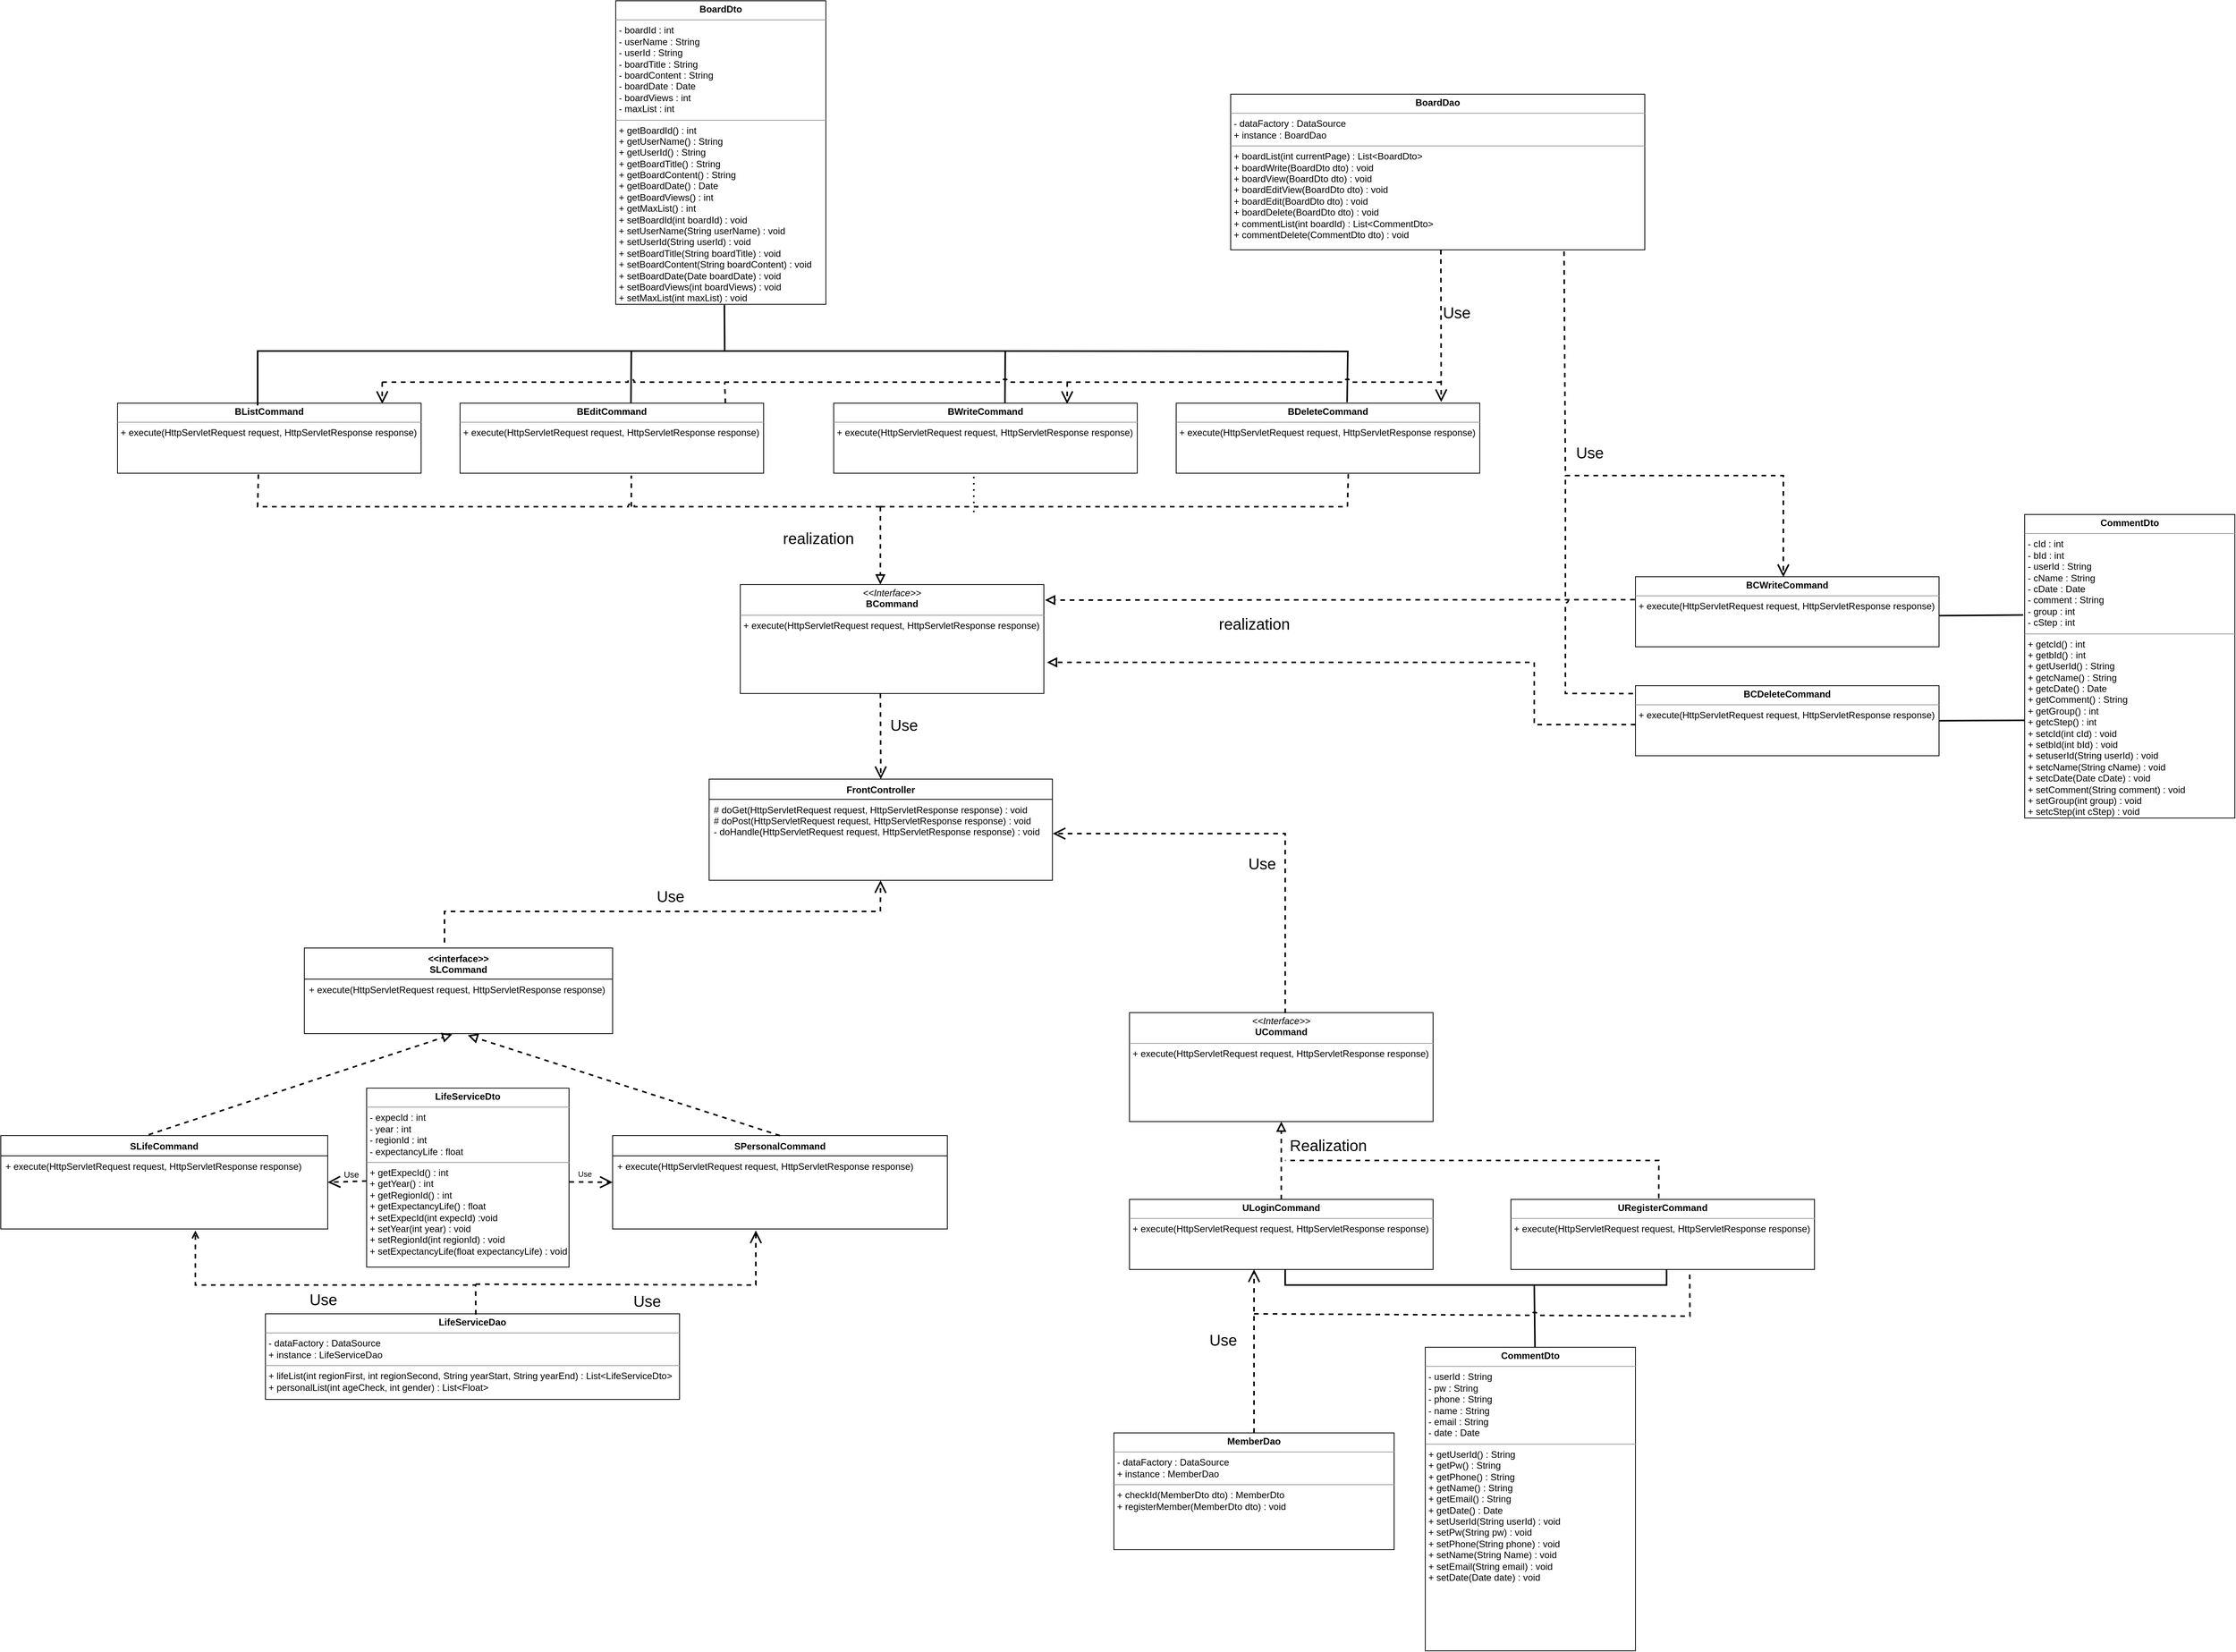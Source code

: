 <mxfile version="20.8.16" type="device"><diagram id="C5RBs43oDa-KdzZeNtuy" name="Page-1"><mxGraphModel dx="3914" dy="2574" grid="1" gridSize="10" guides="1" tooltips="1" connect="1" arrows="1" fold="1" page="1" pageScale="1" pageWidth="1169" pageHeight="827" background="none" math="0" shadow="0"><root><mxCell id="WIyWlLk6GJQsqaUBKTNV-0"/><mxCell id="WIyWlLk6GJQsqaUBKTNV-1" parent="WIyWlLk6GJQsqaUBKTNV-0"/><mxCell id="zkfFHV4jXpPFQw0GAbJ--0" value="FrontController" style="swimlane;fontStyle=1;align=center;verticalAlign=top;childLayout=stackLayout;horizontal=1;startSize=26;horizontalStack=0;resizeParent=1;resizeLast=0;collapsible=1;marginBottom=0;rounded=0;shadow=0;strokeWidth=1;" parent="WIyWlLk6GJQsqaUBKTNV-1" vertex="1"><mxGeometry x="-740" y="30" width="441" height="130" as="geometry"><mxRectangle x="230" y="140" width="160" height="26" as="alternateBounds"/></mxGeometry></mxCell><mxCell id="zkfFHV4jXpPFQw0GAbJ--5" value="# doGet(HttpServletRequest request, HttpServletResponse response) : void&#10;# doPost(HttpServletRequest request, HttpServletResponse response) : void&#10;- doHandle(HttpServletRequest request, HttpServletResponse response) : void&#10; " style="text;align=left;verticalAlign=top;spacingLeft=4;spacingRight=4;overflow=hidden;rotatable=0;points=[[0,0.5],[1,0.5]];portConstraint=eastwest;" parent="zkfFHV4jXpPFQw0GAbJ--0" vertex="1"><mxGeometry y="26" width="441" height="104" as="geometry"/></mxCell><mxCell id="zkfFHV4jXpPFQw0GAbJ--6" value="SLifeCommand" style="swimlane;fontStyle=1;align=center;verticalAlign=top;childLayout=stackLayout;horizontal=1;startSize=26;horizontalStack=0;resizeParent=1;resizeLast=0;collapsible=1;marginBottom=0;rounded=0;shadow=0;strokeWidth=1;" parent="WIyWlLk6GJQsqaUBKTNV-1" vertex="1"><mxGeometry x="-1650" y="488" width="420" height="120" as="geometry"><mxRectangle x="130" y="380" width="160" height="26" as="alternateBounds"/></mxGeometry></mxCell><mxCell id="jNROpokD75IWTTZKU7KT-12" value="" style="endArrow=block;startArrow=none;endFill=0;startFill=0;endSize=8;html=1;verticalAlign=bottom;dashed=1;labelBackgroundColor=none;rounded=0;strokeWidth=2;" parent="zkfFHV4jXpPFQw0GAbJ--6" edge="1"><mxGeometry width="160" relative="1" as="geometry"><mxPoint x="190" y="-1.11" as="sourcePoint"/><mxPoint x="580" y="-130" as="targetPoint"/></mxGeometry></mxCell><mxCell id="zkfFHV4jXpPFQw0GAbJ--7" value="+ execute(HttpServletRequest request, HttpServletResponse response)" style="text;align=left;verticalAlign=top;spacingLeft=4;spacingRight=4;overflow=hidden;rotatable=0;points=[[0,0.5],[1,0.5]];portConstraint=eastwest;" parent="zkfFHV4jXpPFQw0GAbJ--6" vertex="1"><mxGeometry y="26" width="420" height="26" as="geometry"/></mxCell><mxCell id="zkfFHV4jXpPFQw0GAbJ--13" value="SPersonalCommand" style="swimlane;fontStyle=1;align=center;verticalAlign=top;childLayout=stackLayout;horizontal=1;startSize=26;horizontalStack=0;resizeParent=1;resizeLast=0;collapsible=1;marginBottom=0;rounded=0;shadow=0;strokeWidth=1;" parent="WIyWlLk6GJQsqaUBKTNV-1" vertex="1"><mxGeometry x="-864" y="488" width="430" height="120" as="geometry"><mxRectangle x="340" y="380" width="170" height="26" as="alternateBounds"/></mxGeometry></mxCell><mxCell id="zkfFHV4jXpPFQw0GAbJ--14" value="+ execute(HttpServletRequest request, HttpServletResponse response)" style="text;align=left;verticalAlign=top;spacingLeft=4;spacingRight=4;overflow=hidden;rotatable=0;points=[[0,0.5],[1,0.5]];portConstraint=eastwest;" parent="zkfFHV4jXpPFQw0GAbJ--13" vertex="1"><mxGeometry y="26" width="430" height="26" as="geometry"/></mxCell><mxCell id="zkfFHV4jXpPFQw0GAbJ--17" value="&lt;&lt;interface&gt;&gt;&#10;SLCommand" style="swimlane;fontStyle=1;align=center;verticalAlign=top;childLayout=stackLayout;horizontal=1;startSize=40;horizontalStack=0;resizeParent=1;resizeLast=0;collapsible=1;marginBottom=0;rounded=0;shadow=0;strokeWidth=1;" parent="WIyWlLk6GJQsqaUBKTNV-1" vertex="1"><mxGeometry x="-1260" y="247" width="396" height="110" as="geometry"><mxRectangle x="550" y="140" width="160" height="26" as="alternateBounds"/></mxGeometry></mxCell><mxCell id="zkfFHV4jXpPFQw0GAbJ--22" value="+ execute(HttpServletRequest request, HttpServletResponse response)" style="text;align=left;verticalAlign=top;spacingLeft=4;spacingRight=4;overflow=hidden;rotatable=0;points=[[0,0.5],[1,0.5]];portConstraint=eastwest;rounded=0;shadow=0;html=0;" parent="zkfFHV4jXpPFQw0GAbJ--17" vertex="1"><mxGeometry y="40" width="396" height="26" as="geometry"/></mxCell><mxCell id="jNROpokD75IWTTZKU7KT-5" value="&lt;p style=&quot;margin:0px;margin-top:4px;text-align:center;&quot;&gt;&lt;b&gt;LifeServiceDto&lt;/b&gt;&lt;/p&gt;&lt;hr size=&quot;1&quot;&gt;&lt;p style=&quot;margin:0px;margin-left:4px;&quot;&gt;- expecId : int&lt;br style=&quot;border-color: var(--border-color); padding: 0px; margin: 0px;&quot;&gt;- year : int&lt;br style=&quot;border-color: var(--border-color); padding: 0px; margin: 0px;&quot;&gt;- regionId : int&lt;br style=&quot;border-color: var(--border-color); padding: 0px; margin: 0px;&quot;&gt;- expectancyLife : float&lt;br&gt;&lt;/p&gt;&lt;hr size=&quot;1&quot;&gt;&lt;p style=&quot;margin:0px;margin-left:4px;&quot;&gt;+ getExpecId() : int&lt;/p&gt;&lt;p style=&quot;margin:0px;margin-left:4px;&quot;&gt;+ getYear() : int&lt;/p&gt;&lt;p style=&quot;margin:0px;margin-left:4px;&quot;&gt;+ getRegionId() : int&lt;/p&gt;&lt;p style=&quot;margin:0px;margin-left:4px;&quot;&gt;+ getExpectancyLife() : float&lt;/p&gt;&lt;p style=&quot;margin:0px;margin-left:4px;&quot;&gt;+ setExpecId(int expecId) :void&lt;/p&gt;&lt;p style=&quot;margin:0px;margin-left:4px;&quot;&gt;+ setYear(int year) : void&lt;/p&gt;&lt;p style=&quot;margin:0px;margin-left:4px;&quot;&gt;+ setRegionId(int regionId) : void&lt;/p&gt;&lt;p style=&quot;margin:0px;margin-left:4px;&quot;&gt;+ setExpectancyLife(float expectancyLife) : void&lt;/p&gt;" style="verticalAlign=top;align=left;overflow=fill;fontSize=12;fontFamily=Helvetica;html=1;" parent="WIyWlLk6GJQsqaUBKTNV-1" vertex="1"><mxGeometry x="-1180" y="427" width="260" height="230" as="geometry"/></mxCell><mxCell id="jNROpokD75IWTTZKU7KT-10" value="&lt;p style=&quot;margin:0px;margin-top:4px;text-align:center;&quot;&gt;&lt;b&gt;LifeServiceDao&lt;/b&gt;&lt;/p&gt;&lt;hr size=&quot;1&quot;&gt;&lt;p style=&quot;margin:0px;margin-left:4px;&quot;&gt;- dataFactory : DataSource&lt;/p&gt;&lt;p style=&quot;margin:0px;margin-left:4px;&quot;&gt;+ instance : LifeServiceDao&lt;/p&gt;&lt;hr size=&quot;1&quot;&gt;&lt;p style=&quot;margin:0px;margin-left:4px;&quot;&gt;+ lifeList(int regionFirst, int regionSecond, String yearStart, String yearEnd) : List&amp;lt;LifeServiceDto&amp;gt;&lt;br style=&quot;border-color: var(--border-color); padding: 0px; margin: 0px;&quot;&gt;+ personalList(int ageCheck, int gender) : List&amp;lt;Float&amp;gt;&lt;br&gt;&lt;/p&gt;" style="verticalAlign=top;align=left;overflow=fill;fontSize=12;fontFamily=Helvetica;html=1;" parent="WIyWlLk6GJQsqaUBKTNV-1" vertex="1"><mxGeometry x="-1310" y="717" width="532" height="110" as="geometry"/></mxCell><mxCell id="jNROpokD75IWTTZKU7KT-13" value="" style="endArrow=block;startArrow=none;endFill=0;startFill=0;endSize=8;html=1;verticalAlign=bottom;dashed=1;labelBackgroundColor=none;rounded=0;exitX=0.5;exitY=0;exitDx=0;exitDy=0;strokeWidth=2;" parent="WIyWlLk6GJQsqaUBKTNV-1" source="zkfFHV4jXpPFQw0GAbJ--13" edge="1"><mxGeometry width="160" relative="1" as="geometry"><mxPoint x="-1440" y="488.0" as="sourcePoint"/><mxPoint x="-1050" y="359.11" as="targetPoint"/></mxGeometry></mxCell><mxCell id="jNROpokD75IWTTZKU7KT-16" value="&lt;font style=&quot;font-size: 10px;&quot;&gt;Use&lt;/font&gt;" style="endArrow=open;endSize=12;dashed=1;html=1;rounded=0;entryX=0;entryY=0.5;entryDx=0;entryDy=0;exitX=1.002;exitY=0.524;exitDx=0;exitDy=0;exitPerimeter=0;strokeWidth=2;" parent="WIyWlLk6GJQsqaUBKTNV-1" source="jNROpokD75IWTTZKU7KT-5" target="zkfFHV4jXpPFQw0GAbJ--13" edge="1"><mxGeometry x="-0.301" y="11" width="160" relative="1" as="geometry"><mxPoint x="-960" y="508" as="sourcePoint"/><mxPoint x="-800" y="508" as="targetPoint"/><mxPoint as="offset"/></mxGeometry></mxCell><mxCell id="jNROpokD75IWTTZKU7KT-17" value="Use" style="endArrow=open;endSize=12;dashed=1;html=1;rounded=0;entryX=1;entryY=0.5;entryDx=0;entryDy=0;strokeWidth=2;" parent="WIyWlLk6GJQsqaUBKTNV-1" source="jNROpokD75IWTTZKU7KT-5" target="zkfFHV4jXpPFQw0GAbJ--6" edge="1"><mxGeometry x="-0.212" y="-9" width="160" relative="1" as="geometry"><mxPoint x="-1189.0" y="550.05" as="sourcePoint"/><mxPoint x="-1134.3" y="548" as="targetPoint"/><mxPoint as="offset"/></mxGeometry></mxCell><mxCell id="jNROpokD75IWTTZKU7KT-20" value="&lt;font style=&quot;font-size: 20px;&quot;&gt;Use&lt;/font&gt;" style="endArrow=open;endSize=12;dashed=1;html=1;rounded=0;strokeWidth=2;" parent="WIyWlLk6GJQsqaUBKTNV-1" target="zkfFHV4jXpPFQw0GAbJ--5" edge="1"><mxGeometry x="0.031" y="20" width="160" relative="1" as="geometry"><mxPoint x="-1080" y="240" as="sourcePoint"/><mxPoint x="-370" y="229" as="targetPoint"/><Array as="points"><mxPoint x="-1080" y="200"/><mxPoint x="-520" y="200"/></Array><mxPoint as="offset"/></mxGeometry></mxCell><mxCell id="eO4Q6esV7gAD4wYkz9ZW-29" value="&lt;p style=&quot;margin:0px;margin-top:4px;text-align:center;&quot;&gt;&lt;i&gt;&amp;lt;&amp;lt;Interface&amp;gt;&amp;gt;&lt;/i&gt;&lt;br&gt;&lt;b&gt;BCommand&lt;/b&gt;&lt;/p&gt;&lt;hr size=&quot;1&quot;&gt;&lt;p style=&quot;margin:0px;margin-left:4px;&quot;&gt;+ execute(HttpServletRequest request, HttpServletResponse response)&lt;br&gt;&lt;/p&gt;" style="verticalAlign=top;align=left;overflow=fill;fontSize=12;fontFamily=Helvetica;html=1;" parent="WIyWlLk6GJQsqaUBKTNV-1" vertex="1"><mxGeometry x="-700" y="-220" width="390" height="140" as="geometry"/></mxCell><mxCell id="eO4Q6esV7gAD4wYkz9ZW-30" value="&lt;p style=&quot;margin:0px;margin-top:4px;text-align:center;&quot;&gt;&lt;b&gt;BWriteCommand&lt;/b&gt;&lt;/p&gt;&lt;hr size=&quot;1&quot;&gt;&lt;p style=&quot;margin:0px;margin-left:4px;&quot;&gt;&lt;span style=&quot;background-color: initial;&quot;&gt;+ execute(HttpServletRequest request, HttpServletResponse response)&lt;/span&gt;&lt;br&gt;&lt;/p&gt;" style="verticalAlign=top;align=left;overflow=fill;fontSize=12;fontFamily=Helvetica;html=1;" parent="WIyWlLk6GJQsqaUBKTNV-1" vertex="1"><mxGeometry x="-580" y="-453" width="390" height="90" as="geometry"/></mxCell><mxCell id="eO4Q6esV7gAD4wYkz9ZW-31" value="&lt;p style=&quot;margin:0px;margin-top:4px;text-align:center;&quot;&gt;&lt;b&gt;BDeleteCommand&lt;/b&gt;&lt;/p&gt;&lt;hr size=&quot;1&quot;&gt;&lt;p style=&quot;margin:0px;margin-left:4px;&quot;&gt;&lt;span style=&quot;background-color: initial;&quot;&gt;+ execute(HttpServletRequest request, HttpServletResponse response)&lt;/span&gt;&lt;br&gt;&lt;/p&gt;" style="verticalAlign=top;align=left;overflow=fill;fontSize=12;fontFamily=Helvetica;html=1;" parent="WIyWlLk6GJQsqaUBKTNV-1" vertex="1"><mxGeometry x="-140" y="-453" width="390" height="90" as="geometry"/></mxCell><mxCell id="eO4Q6esV7gAD4wYkz9ZW-32" value="&lt;p style=&quot;margin:0px;margin-top:4px;text-align:center;&quot;&gt;&lt;b&gt;BCDeleteCommand&lt;/b&gt;&lt;/p&gt;&lt;hr size=&quot;1&quot;&gt;&lt;p style=&quot;margin:0px;margin-left:4px;&quot;&gt;&lt;span style=&quot;background-color: initial;&quot;&gt;+ execute(HttpServletRequest request, HttpServletResponse response)&lt;/span&gt;&lt;br&gt;&lt;/p&gt;" style="verticalAlign=top;align=left;overflow=fill;fontSize=12;fontFamily=Helvetica;html=1;" parent="WIyWlLk6GJQsqaUBKTNV-1" vertex="1"><mxGeometry x="450" y="-90" width="390" height="90" as="geometry"/></mxCell><mxCell id="eO4Q6esV7gAD4wYkz9ZW-33" value="&lt;p style=&quot;margin:0px;margin-top:4px;text-align:center;&quot;&gt;&lt;b&gt;BCWriteCommand&lt;/b&gt;&lt;/p&gt;&lt;hr size=&quot;1&quot;&gt;&lt;p style=&quot;margin:0px;margin-left:4px;&quot;&gt;&lt;span style=&quot;background-color: initial;&quot;&gt;+ execute(HttpServletRequest request, HttpServletResponse response)&lt;/span&gt;&lt;br&gt;&lt;/p&gt;" style="verticalAlign=top;align=left;overflow=fill;fontSize=12;fontFamily=Helvetica;html=1;" parent="WIyWlLk6GJQsqaUBKTNV-1" vertex="1"><mxGeometry x="450" y="-230" width="390" height="90" as="geometry"/></mxCell><mxCell id="eO4Q6esV7gAD4wYkz9ZW-34" value="&lt;p style=&quot;margin:0px;margin-top:4px;text-align:center;&quot;&gt;&lt;b&gt;BEditCommand&lt;/b&gt;&lt;/p&gt;&lt;hr size=&quot;1&quot;&gt;&lt;p style=&quot;margin:0px;margin-left:4px;&quot;&gt;&lt;span style=&quot;background-color: initial;&quot;&gt;+ execute(HttpServletRequest request, HttpServletResponse response)&lt;/span&gt;&lt;br&gt;&lt;/p&gt;" style="verticalAlign=top;align=left;overflow=fill;fontSize=12;fontFamily=Helvetica;html=1;" parent="WIyWlLk6GJQsqaUBKTNV-1" vertex="1"><mxGeometry x="-1060" y="-453" width="390" height="90" as="geometry"/></mxCell><mxCell id="eO4Q6esV7gAD4wYkz9ZW-36" value="&lt;p style=&quot;margin:0px;margin-top:4px;text-align:center;&quot;&gt;&lt;b&gt;BListCommand&lt;/b&gt;&lt;/p&gt;&lt;hr size=&quot;1&quot;&gt;&lt;p style=&quot;margin:0px;margin-left:4px;&quot;&gt;&lt;span style=&quot;background-color: initial;&quot;&gt;+ execute(HttpServletRequest request, HttpServletResponse response)&lt;/span&gt;&lt;br&gt;&lt;/p&gt;" style="verticalAlign=top;align=left;overflow=fill;fontSize=12;fontFamily=Helvetica;html=1;" parent="WIyWlLk6GJQsqaUBKTNV-1" vertex="1"><mxGeometry x="-1500" y="-453" width="390" height="90" as="geometry"/></mxCell><mxCell id="eO4Q6esV7gAD4wYkz9ZW-48" value="&lt;p style=&quot;margin:0px;margin-top:4px;text-align:center;&quot;&gt;&lt;b&gt;BoardDao&lt;/b&gt;&lt;/p&gt;&lt;hr size=&quot;1&quot;&gt;&lt;p style=&quot;margin:0px;margin-left:4px;&quot;&gt;- dataFactory : DataSource&lt;/p&gt;&lt;p style=&quot;margin:0px;margin-left:4px;&quot;&gt;+ instance : BoardDao&lt;/p&gt;&lt;hr size=&quot;1&quot;&gt;&lt;p style=&quot;margin:0px;margin-left:4px;&quot;&gt;+ boardList(int currentPage) : List&amp;lt;BoardDto&amp;gt;&lt;br style=&quot;border-color: var(--border-color); padding: 0px; margin: 0px;&quot;&gt;+ boardWrite(BoardDto dto) : void&lt;br&gt;&lt;/p&gt;&lt;p style=&quot;margin:0px;margin-left:4px;&quot;&gt;+ boardView(BoardDto dto) : void&lt;/p&gt;&lt;p style=&quot;margin:0px;margin-left:4px;&quot;&gt;+ boardEditView(BoardDto dto) : void&lt;/p&gt;&lt;p style=&quot;margin:0px;margin-left:4px;&quot;&gt;+ boardEdit(BoardDto dto) : void&lt;/p&gt;&lt;p style=&quot;margin:0px;margin-left:4px;&quot;&gt;+ boardDelete(BoardDto dto) : void&lt;/p&gt;&lt;p style=&quot;margin:0px;margin-left:4px;&quot;&gt;+ commentList(int boardId) : List&amp;lt;CommentDto&amp;gt;&lt;/p&gt;&lt;p style=&quot;margin:0px;margin-left:4px;&quot;&gt;+ commentDelete(CommentDto dto) : void&lt;/p&gt;&lt;p style=&quot;margin:0px;margin-left:4px;&quot;&gt;&lt;br&gt;&lt;/p&gt;" style="verticalAlign=top;align=left;overflow=fill;fontSize=12;fontFamily=Helvetica;html=1;" parent="WIyWlLk6GJQsqaUBKTNV-1" vertex="1"><mxGeometry x="-70" y="-850" width="532" height="200" as="geometry"/></mxCell><mxCell id="eO4Q6esV7gAD4wYkz9ZW-52" value="&lt;p style=&quot;margin:0px;margin-top:4px;text-align:center;&quot;&gt;&lt;b&gt;BoardDto&lt;/b&gt;&lt;/p&gt;&lt;hr size=&quot;1&quot;&gt;&lt;p style=&quot;margin:0px;margin-left:4px;&quot;&gt;- boardId : int&lt;/p&gt;&lt;p style=&quot;margin:0px;margin-left:4px;&quot;&gt;- userName : String&lt;/p&gt;&lt;p style=&quot;margin:0px;margin-left:4px;&quot;&gt;- userId : String&lt;/p&gt;&lt;p style=&quot;margin:0px;margin-left:4px;&quot;&gt;- boardTitle : String&lt;/p&gt;&lt;p style=&quot;margin:0px;margin-left:4px;&quot;&gt;- boardContent : String&lt;/p&gt;&lt;p style=&quot;margin:0px;margin-left:4px;&quot;&gt;- boardDate : Date&lt;/p&gt;&lt;p style=&quot;margin:0px;margin-left:4px;&quot;&gt;- boardViews : int&lt;/p&gt;&lt;p style=&quot;margin:0px;margin-left:4px;&quot;&gt;- maxList : int&amp;nbsp;&lt;/p&gt;&lt;hr size=&quot;1&quot;&gt;&lt;p style=&quot;margin:0px;margin-left:4px;&quot;&gt;+ getBoardId() : int&lt;/p&gt;&lt;p style=&quot;margin:0px;margin-left:4px;&quot;&gt;+ getUserName() : String&lt;/p&gt;&lt;p style=&quot;margin:0px;margin-left:4px;&quot;&gt;+ getUserId() : String&lt;/p&gt;&lt;p style=&quot;margin:0px;margin-left:4px;&quot;&gt;+ getBoardTitle() : String&lt;/p&gt;&lt;p style=&quot;margin:0px;margin-left:4px;&quot;&gt;+ getBoardContent() : String&lt;/p&gt;&lt;p style=&quot;margin:0px;margin-left:4px;&quot;&gt;+ getBoardDate() : Date&lt;/p&gt;&lt;p style=&quot;margin:0px;margin-left:4px;&quot;&gt;+ getBoardViews() : int&lt;/p&gt;&lt;p style=&quot;margin:0px;margin-left:4px;&quot;&gt;+ getMaxList() : int&lt;/p&gt;&lt;p style=&quot;margin:0px;margin-left:4px;&quot;&gt;+ setBoardId(int boardId) : void&lt;/p&gt;&lt;p style=&quot;margin:0px;margin-left:4px;&quot;&gt;+ setUserName(String userName) : void&lt;/p&gt;&lt;p style=&quot;margin:0px;margin-left:4px;&quot;&gt;+ setUserId(String userId) : void&lt;/p&gt;&lt;p style=&quot;margin:0px;margin-left:4px;&quot;&gt;+ setBoardTitle(String boardTitle) : void&lt;/p&gt;&lt;p style=&quot;margin:0px;margin-left:4px;&quot;&gt;+ setBoardContent(String boardContent) : void&lt;/p&gt;&lt;p style=&quot;margin:0px;margin-left:4px;&quot;&gt;+ setBoardDate(Date boardDate) : void&lt;/p&gt;&lt;p style=&quot;margin:0px;margin-left:4px;&quot;&gt;+ setBoardViews(int boardViews) : void&lt;/p&gt;&lt;p style=&quot;margin:0px;margin-left:4px;&quot;&gt;+ setMaxList(int maxList) : void&lt;/p&gt;" style="verticalAlign=top;align=left;overflow=fill;fontSize=12;fontFamily=Helvetica;html=1;" parent="WIyWlLk6GJQsqaUBKTNV-1" vertex="1"><mxGeometry x="-860" y="-970" width="270" height="390" as="geometry"/></mxCell><mxCell id="eO4Q6esV7gAD4wYkz9ZW-55" value="&lt;p style=&quot;margin:0px;margin-top:4px;text-align:center;&quot;&gt;&lt;b&gt;CommentDto&lt;/b&gt;&lt;/p&gt;&lt;hr size=&quot;1&quot;&gt;&lt;p style=&quot;margin:0px;margin-left:4px;&quot;&gt;- cId : int&lt;/p&gt;&lt;p style=&quot;margin:0px;margin-left:4px;&quot;&gt;&lt;span style=&quot;background-color: initial;&quot;&gt;- bId : int&lt;/span&gt;&lt;/p&gt;&lt;p style=&quot;margin:0px;margin-left:4px;&quot;&gt;&lt;span style=&quot;background-color: initial;&quot;&gt;- userId : String&lt;/span&gt;&lt;/p&gt;&lt;p style=&quot;margin:0px;margin-left:4px;&quot;&gt;&lt;span style=&quot;background-color: initial;&quot;&gt;- cName : String&lt;/span&gt;&lt;/p&gt;&lt;p style=&quot;margin:0px;margin-left:4px;&quot;&gt;&lt;span style=&quot;background-color: initial;&quot;&gt;- cDate : Date&lt;/span&gt;&lt;/p&gt;&lt;p style=&quot;margin:0px;margin-left:4px;&quot;&gt;&lt;span style=&quot;background-color: initial;&quot;&gt;- comment : String&lt;/span&gt;&lt;/p&gt;&lt;p style=&quot;margin:0px;margin-left:4px;&quot;&gt;&lt;span style=&quot;background-color: initial;&quot;&gt;- group : int&lt;/span&gt;&lt;/p&gt;&lt;p style=&quot;margin:0px;margin-left:4px;&quot;&gt;&lt;span style=&quot;background-color: initial;&quot;&gt;- cStep : int&amp;nbsp;&lt;/span&gt;&lt;/p&gt;&lt;hr size=&quot;1&quot;&gt;&lt;p style=&quot;margin:0px;margin-left:4px;&quot;&gt;+ getcId() : int&lt;/p&gt;&lt;p style=&quot;margin:0px;margin-left:4px;&quot;&gt;+ getbId() : int&lt;/p&gt;&lt;p style=&quot;margin:0px;margin-left:4px;&quot;&gt;+ getUserId() : String&lt;/p&gt;&lt;p style=&quot;margin:0px;margin-left:4px;&quot;&gt;+ getcName() : String&lt;/p&gt;&lt;p style=&quot;margin:0px;margin-left:4px;&quot;&gt;+ getcDate() : Date&lt;/p&gt;&lt;p style=&quot;margin:0px;margin-left:4px;&quot;&gt;+ getComment() : String&lt;/p&gt;&lt;p style=&quot;margin:0px;margin-left:4px;&quot;&gt;+ getGroup() : int&lt;/p&gt;&lt;p style=&quot;margin:0px;margin-left:4px;&quot;&gt;+ getcStep() : int&lt;/p&gt;&lt;p style=&quot;margin:0px;margin-left:4px;&quot;&gt;+ setcId(int cId) : void&lt;/p&gt;&lt;p style=&quot;margin:0px;margin-left:4px;&quot;&gt;+ setbId(int bId) : void&lt;/p&gt;&lt;p style=&quot;margin:0px;margin-left:4px;&quot;&gt;+ setuserId(String userId) : void&lt;/p&gt;&lt;p style=&quot;margin:0px;margin-left:4px;&quot;&gt;+ setcName(String cName) : void&lt;/p&gt;&lt;p style=&quot;margin:0px;margin-left:4px;&quot;&gt;+ setcDate(Date cDate) : void&lt;/p&gt;&lt;p style=&quot;margin:0px;margin-left:4px;&quot;&gt;+ setComment(String comment) : void&lt;/p&gt;&lt;p style=&quot;margin:0px;margin-left:4px;&quot;&gt;+ setGroup(int group) : void&lt;/p&gt;&lt;p style=&quot;margin:0px;margin-left:4px;&quot;&gt;+ setcStep(int cStep) : void&lt;/p&gt;" style="verticalAlign=top;align=left;overflow=fill;fontSize=12;fontFamily=Helvetica;html=1;" parent="WIyWlLk6GJQsqaUBKTNV-1" vertex="1"><mxGeometry x="950" y="-310" width="270" height="390" as="geometry"/></mxCell><mxCell id="eO4Q6esV7gAD4wYkz9ZW-59" value="" style="endArrow=none;startArrow=none;endFill=0;startFill=0;endSize=8;html=1;verticalAlign=bottom;labelBackgroundColor=none;strokeWidth=2;rounded=0;fontSize=2;" parent="WIyWlLk6GJQsqaUBKTNV-1" edge="1"><mxGeometry width="160" relative="1" as="geometry"><mxPoint x="-440" y="-520" as="sourcePoint"/><mxPoint x="-1320" y="-450" as="targetPoint"/><Array as="points"><mxPoint x="-1320" y="-520"/><mxPoint x="-1320" y="-450"/></Array></mxGeometry></mxCell><mxCell id="eO4Q6esV7gAD4wYkz9ZW-75" value="" style="endArrow=none;html=1;rounded=0;strokeWidth=2;fontSize=2;exitX=0.563;exitY=-0.012;exitDx=0;exitDy=0;exitPerimeter=0;" parent="WIyWlLk6GJQsqaUBKTNV-1" source="eO4Q6esV7gAD4wYkz9ZW-31" edge="1"><mxGeometry width="50" height="50" relative="1" as="geometry"><mxPoint x="80" y="-460" as="sourcePoint"/><mxPoint x="-440" y="-520" as="targetPoint"/><Array as="points"><mxPoint x="80.46" y="-519.54"/></Array></mxGeometry></mxCell><mxCell id="eO4Q6esV7gAD4wYkz9ZW-79" value="" style="endArrow=none;dashed=1;html=1;rounded=0;strokeWidth=2;fontSize=2;entryX=0.567;entryY=0.995;entryDx=0;entryDy=0;entryPerimeter=0;" parent="WIyWlLk6GJQsqaUBKTNV-1" target="eO4Q6esV7gAD4wYkz9ZW-31" edge="1"><mxGeometry width="50" height="50" relative="1" as="geometry"><mxPoint x="-520" y="-320" as="sourcePoint"/><mxPoint x="40" y="-320" as="targetPoint"/><Array as="points"><mxPoint x="80" y="-320"/></Array></mxGeometry></mxCell><mxCell id="eO4Q6esV7gAD4wYkz9ZW-80" value="" style="endArrow=none;dashed=1;html=1;rounded=0;strokeWidth=2;fontSize=2;" parent="WIyWlLk6GJQsqaUBKTNV-1" edge="1"><mxGeometry width="50" height="50" relative="1" as="geometry"><mxPoint x="-840" y="-320" as="sourcePoint"/><mxPoint x="-840" y="-360" as="targetPoint"/></mxGeometry></mxCell><mxCell id="eO4Q6esV7gAD4wYkz9ZW-91" value="" style="endArrow=block;startArrow=none;endFill=0;startFill=0;endSize=8;html=1;verticalAlign=bottom;dashed=1;labelBackgroundColor=none;rounded=0;strokeWidth=2;fontSize=2;jumpStyle=arc;" parent="WIyWlLk6GJQsqaUBKTNV-1" edge="1"><mxGeometry width="160" relative="1" as="geometry"><mxPoint x="450" y="-40.0" as="sourcePoint"/><mxPoint x="-306" y="-120" as="targetPoint"/><Array as="points"><mxPoint x="320" y="-40"/><mxPoint x="320" y="-120"/></Array></mxGeometry></mxCell><mxCell id="eO4Q6esV7gAD4wYkz9ZW-92" value="" style="endArrow=block;startArrow=none;endFill=0;startFill=0;endSize=8;html=1;verticalAlign=bottom;dashed=1;labelBackgroundColor=none;rounded=0;strokeWidth=2;fontSize=2;jumpStyle=arc;entryX=1.004;entryY=0.143;entryDx=0;entryDy=0;entryPerimeter=0;exitX=-0.002;exitY=0.327;exitDx=0;exitDy=0;exitPerimeter=0;" parent="WIyWlLk6GJQsqaUBKTNV-1" source="eO4Q6esV7gAD4wYkz9ZW-33" target="eO4Q6esV7gAD4wYkz9ZW-29" edge="1"><mxGeometry width="160" relative="1" as="geometry"><mxPoint x="400" y="-180" as="sourcePoint"/><mxPoint x="300" y="-410" as="targetPoint"/></mxGeometry></mxCell><mxCell id="eO4Q6esV7gAD4wYkz9ZW-94" value="" style="endArrow=none;html=1;rounded=0;strokeWidth=2;fontSize=2;jumpStyle=arc;entryX=-0.007;entryY=0.331;entryDx=0;entryDy=0;entryPerimeter=0;" parent="WIyWlLk6GJQsqaUBKTNV-1" target="eO4Q6esV7gAD4wYkz9ZW-55" edge="1"><mxGeometry width="50" height="50" relative="1" as="geometry"><mxPoint x="840" y="-180" as="sourcePoint"/><mxPoint x="890" y="-230" as="targetPoint"/></mxGeometry></mxCell><mxCell id="eO4Q6esV7gAD4wYkz9ZW-95" value="" style="endArrow=none;html=1;rounded=0;strokeWidth=2;fontSize=2;jumpStyle=arc;entryX=-0.007;entryY=0.331;entryDx=0;entryDy=0;entryPerimeter=0;" parent="WIyWlLk6GJQsqaUBKTNV-1" edge="1"><mxGeometry width="50" height="50" relative="1" as="geometry"><mxPoint x="840" y="-45" as="sourcePoint"/><mxPoint x="950.0" y="-45.5" as="targetPoint"/></mxGeometry></mxCell><mxCell id="eO4Q6esV7gAD4wYkz9ZW-96" value="" style="endArrow=none;dashed=1;html=1;rounded=0;strokeWidth=2;fontSize=2;jumpStyle=arc;entryX=0.464;entryY=0.995;entryDx=0;entryDy=0;entryPerimeter=0;" parent="WIyWlLk6GJQsqaUBKTNV-1" target="eO4Q6esV7gAD4wYkz9ZW-36" edge="1"><mxGeometry width="50" height="50" relative="1" as="geometry"><mxPoint x="-520" y="-320" as="sourcePoint"/><mxPoint x="-480" y="-540" as="targetPoint"/><Array as="points"><mxPoint x="-1320" y="-320"/></Array></mxGeometry></mxCell><mxCell id="eO4Q6esV7gAD4wYkz9ZW-109" value="&lt;font style=&quot;font-size: 20px;&quot;&gt;realization&lt;/font&gt;" style="edgeLabel;html=1;align=center;verticalAlign=middle;resizable=0;points=[];fontSize=10;" parent="eO4Q6esV7gAD4wYkz9ZW-96" vertex="1" connectable="0"><mxGeometry x="-0.879" y="-1" relative="1" as="geometry"><mxPoint x="-29" y="41" as="offset"/></mxGeometry></mxCell><mxCell id="eO4Q6esV7gAD4wYkz9ZW-97" value="" style="endArrow=none;html=1;rounded=0;strokeWidth=2;fontSize=2;jumpStyle=arc;exitX=0.563;exitY=0.001;exitDx=0;exitDy=0;exitPerimeter=0;" parent="WIyWlLk6GJQsqaUBKTNV-1" source="eO4Q6esV7gAD4wYkz9ZW-34" edge="1"><mxGeometry width="50" height="50" relative="1" as="geometry"><mxPoint x="-530" y="-490" as="sourcePoint"/><mxPoint x="-840" y="-520" as="targetPoint"/></mxGeometry></mxCell><mxCell id="eO4Q6esV7gAD4wYkz9ZW-98" value="" style="endArrow=none;html=1;rounded=0;strokeWidth=2;fontSize=2;jumpStyle=arc;exitX=0.563;exitY=0.001;exitDx=0;exitDy=0;exitPerimeter=0;" parent="WIyWlLk6GJQsqaUBKTNV-1" edge="1"><mxGeometry width="50" height="50" relative="1" as="geometry"><mxPoint x="-360.0" y="-453.0" as="sourcePoint"/><mxPoint x="-359.57" y="-520.09" as="targetPoint"/></mxGeometry></mxCell><mxCell id="eO4Q6esV7gAD4wYkz9ZW-99" value="" style="endArrow=none;html=1;rounded=0;strokeWidth=2;fontSize=2;jumpStyle=arc;entryX=0.517;entryY=1.002;entryDx=0;entryDy=0;entryPerimeter=0;" parent="WIyWlLk6GJQsqaUBKTNV-1" target="eO4Q6esV7gAD4wYkz9ZW-52" edge="1"><mxGeometry width="50" height="50" relative="1" as="geometry"><mxPoint x="-720" y="-520" as="sourcePoint"/><mxPoint x="-480" y="-540" as="targetPoint"/></mxGeometry></mxCell><mxCell id="eO4Q6esV7gAD4wYkz9ZW-100" value="" style="endArrow=block;startArrow=none;endFill=0;startFill=0;endSize=8;html=1;verticalAlign=bottom;dashed=1;labelBackgroundColor=none;rounded=0;strokeWidth=2;fontSize=2;jumpStyle=arc;" parent="WIyWlLk6GJQsqaUBKTNV-1" edge="1"><mxGeometry width="160" relative="1" as="geometry"><mxPoint x="-520" y="-320" as="sourcePoint"/><mxPoint x="-520" y="-220" as="targetPoint"/></mxGeometry></mxCell><mxCell id="eO4Q6esV7gAD4wYkz9ZW-101" value="" style="endArrow=none;dashed=1;html=1;dashPattern=1 3;strokeWidth=2;rounded=0;fontSize=2;jumpStyle=arc;" parent="WIyWlLk6GJQsqaUBKTNV-1" edge="1"><mxGeometry width="50" height="50" relative="1" as="geometry"><mxPoint x="-400" y="-313" as="sourcePoint"/><mxPoint x="-400" y="-363" as="targetPoint"/></mxGeometry></mxCell><mxCell id="eO4Q6esV7gAD4wYkz9ZW-102" value="" style="endArrow=open;html=1;rounded=0;align=center;verticalAlign=bottom;dashed=1;endFill=0;labelBackgroundColor=none;strokeWidth=2;fontSize=2;jumpStyle=arc;entryX=0.508;entryY=0.009;entryDx=0;entryDy=0;entryPerimeter=0;exitX=0.508;exitY=0.009;exitDx=0;exitDy=0;exitPerimeter=0;" parent="WIyWlLk6GJQsqaUBKTNV-1" edge="1" source="jNROpokD75IWTTZKU7KT-10"><mxGeometry relative="1" as="geometry"><mxPoint x="-1040" y="680" as="sourcePoint"/><mxPoint x="-1400" y="610" as="targetPoint"/><Array as="points"><mxPoint x="-1040" y="680"/><mxPoint x="-1400" y="680"/></Array></mxGeometry></mxCell><mxCell id="eO4Q6esV7gAD4wYkz9ZW-103" value="&lt;font style=&quot;font-size: 20px;&quot;&gt;Use&lt;/font&gt;" style="resizable=0;html=1;align=center;verticalAlign=top;labelBackgroundColor=none;fontSize=10;" parent="eO4Q6esV7gAD4wYkz9ZW-102" connectable="0" vertex="1"><mxGeometry relative="1" as="geometry"/></mxCell><mxCell id="eO4Q6esV7gAD4wYkz9ZW-108" value="" style="endArrow=none;dashed=1;html=1;rounded=0;strokeWidth=2;fontSize=10;jumpStyle=arc;" parent="WIyWlLk6GJQsqaUBKTNV-1" edge="1"><mxGeometry width="50" height="50" relative="1" as="geometry"><mxPoint x="-1160" y="-480" as="sourcePoint"/><mxPoint x="200" y="-480" as="targetPoint"/><Array as="points"><mxPoint x="-1160" y="-480"/></Array></mxGeometry></mxCell><mxCell id="eO4Q6esV7gAD4wYkz9ZW-110" value="&lt;font style=&quot;font-size: 20px;&quot;&gt;realization&lt;/font&gt;" style="edgeLabel;html=1;align=center;verticalAlign=middle;resizable=0;points=[];fontSize=10;" parent="WIyWlLk6GJQsqaUBKTNV-1" vertex="1" connectable="0"><mxGeometry x="-39.998" y="-170" as="geometry"/></mxCell><mxCell id="eO4Q6esV7gAD4wYkz9ZW-111" value="Use" style="endArrow=open;endSize=12;dashed=1;html=1;rounded=0;strokeWidth=2;fontSize=20;jumpStyle=arc;entryX=0.5;entryY=0;entryDx=0;entryDy=0;" parent="WIyWlLk6GJQsqaUBKTNV-1" target="zkfFHV4jXpPFQw0GAbJ--0" edge="1"><mxGeometry x="-0.27" y="30" width="160" relative="1" as="geometry"><mxPoint x="-520" y="-80" as="sourcePoint"/><mxPoint x="-360" y="-80" as="targetPoint"/><mxPoint as="offset"/></mxGeometry></mxCell><mxCell id="eO4Q6esV7gAD4wYkz9ZW-112" value="" style="endArrow=none;dashed=1;html=1;rounded=0;strokeWidth=2;fontSize=20;jumpStyle=arc;exitX=0.874;exitY=0;exitDx=0;exitDy=0;exitPerimeter=0;" parent="WIyWlLk6GJQsqaUBKTNV-1" source="eO4Q6esV7gAD4wYkz9ZW-34" edge="1"><mxGeometry width="50" height="50" relative="1" as="geometry"><mxPoint x="-720" y="-460" as="sourcePoint"/><mxPoint x="-720" y="-480" as="targetPoint"/></mxGeometry></mxCell><mxCell id="eO4Q6esV7gAD4wYkz9ZW-115" value="" style="endArrow=none;dashed=1;html=1;rounded=0;strokeWidth=2;fontSize=20;jumpStyle=arc;exitX=-0.008;exitY=0.112;exitDx=0;exitDy=0;exitPerimeter=0;" parent="WIyWlLk6GJQsqaUBKTNV-1" source="eO4Q6esV7gAD4wYkz9ZW-32" edge="1"><mxGeometry width="50" height="50" relative="1" as="geometry"><mxPoint x="360" y="-70" as="sourcePoint"/><mxPoint x="360" y="-360" as="targetPoint"/><Array as="points"><mxPoint x="360" y="-80"/></Array></mxGeometry></mxCell><mxCell id="eO4Q6esV7gAD4wYkz9ZW-117" value="&lt;p style=&quot;margin:0px;margin-top:4px;text-align:center;&quot;&gt;&lt;i&gt;&amp;lt;&amp;lt;Interface&amp;gt;&amp;gt;&lt;/i&gt;&lt;br&gt;&lt;b&gt;UCommand&lt;/b&gt;&lt;/p&gt;&lt;hr size=&quot;1&quot;&gt;&lt;p style=&quot;margin:0px;margin-left:4px;&quot;&gt;+ execute(HttpServletRequest request, HttpServletResponse response)&lt;br&gt;&lt;/p&gt;" style="verticalAlign=top;align=left;overflow=fill;fontSize=12;fontFamily=Helvetica;html=1;" parent="WIyWlLk6GJQsqaUBKTNV-1" vertex="1"><mxGeometry x="-200" y="330" width="390" height="140" as="geometry"/></mxCell><mxCell id="eO4Q6esV7gAD4wYkz9ZW-118" value="Use" style="endArrow=open;endSize=12;dashed=1;html=1;rounded=0;strokeWidth=2;fontSize=20;jumpStyle=arc;entryX=0.5;entryY=0;entryDx=0;entryDy=0;exitX=0.513;exitY=0.005;exitDx=0;exitDy=0;exitPerimeter=0;" parent="WIyWlLk6GJQsqaUBKTNV-1" source="eO4Q6esV7gAD4wYkz9ZW-117" edge="1"><mxGeometry x="-0.27" y="30" width="160" relative="1" as="geometry"><mxPoint x="-299" y="-10" as="sourcePoint"/><mxPoint x="-298.5" y="100" as="targetPoint"/><mxPoint as="offset"/><Array as="points"><mxPoint y="100"/></Array></mxGeometry></mxCell><mxCell id="eO4Q6esV7gAD4wYkz9ZW-119" value="&lt;p style=&quot;margin:0px;margin-top:4px;text-align:center;&quot;&gt;&lt;b&gt;ULoginCommand&lt;/b&gt;&lt;/p&gt;&lt;hr size=&quot;1&quot;&gt;&lt;p style=&quot;margin:0px;margin-left:4px;&quot;&gt;&lt;span style=&quot;background-color: initial;&quot;&gt;+ execute(HttpServletRequest request, HttpServletResponse response)&lt;/span&gt;&lt;br&gt;&lt;/p&gt;" style="verticalAlign=top;align=left;overflow=fill;fontSize=12;fontFamily=Helvetica;html=1;" parent="WIyWlLk6GJQsqaUBKTNV-1" vertex="1"><mxGeometry x="-200" y="570" width="390" height="90" as="geometry"/></mxCell><mxCell id="eO4Q6esV7gAD4wYkz9ZW-120" value="&lt;p style=&quot;margin:0px;margin-top:4px;text-align:center;&quot;&gt;&lt;b&gt;URegisterCommand&lt;/b&gt;&lt;/p&gt;&lt;hr size=&quot;1&quot;&gt;&lt;p style=&quot;margin:0px;margin-left:4px;&quot;&gt;&lt;span style=&quot;background-color: initial;&quot;&gt;+ execute(HttpServletRequest request, HttpServletResponse response)&lt;/span&gt;&lt;br&gt;&lt;/p&gt;" style="verticalAlign=top;align=left;overflow=fill;fontSize=12;fontFamily=Helvetica;html=1;" parent="WIyWlLk6GJQsqaUBKTNV-1" vertex="1"><mxGeometry x="290" y="570" width="390" height="90" as="geometry"/></mxCell><mxCell id="eO4Q6esV7gAD4wYkz9ZW-121" value="" style="endArrow=block;startArrow=none;endFill=0;startFill=0;endSize=8;html=1;verticalAlign=bottom;dashed=1;labelBackgroundColor=none;rounded=0;strokeWidth=2;fontSize=20;jumpStyle=arc;exitX=0.5;exitY=0;exitDx=0;exitDy=0;entryX=0.5;entryY=1;entryDx=0;entryDy=0;" parent="WIyWlLk6GJQsqaUBKTNV-1" source="eO4Q6esV7gAD4wYkz9ZW-119" target="eO4Q6esV7gAD4wYkz9ZW-117" edge="1"><mxGeometry width="160" relative="1" as="geometry"><mxPoint x="260" y="380" as="sourcePoint"/><mxPoint x="420" y="380" as="targetPoint"/></mxGeometry></mxCell><mxCell id="eO4Q6esV7gAD4wYkz9ZW-123" value="" style="endArrow=none;dashed=1;html=1;rounded=0;strokeWidth=2;fontSize=20;jumpStyle=arc;exitX=0.487;exitY=-0.015;exitDx=0;exitDy=0;exitPerimeter=0;" parent="WIyWlLk6GJQsqaUBKTNV-1" source="eO4Q6esV7gAD4wYkz9ZW-120" edge="1"><mxGeometry width="50" height="50" relative="1" as="geometry"><mxPoint x="320" y="400" as="sourcePoint"/><mxPoint y="520" as="targetPoint"/><Array as="points"><mxPoint x="480" y="520"/></Array></mxGeometry></mxCell><mxCell id="eO4Q6esV7gAD4wYkz9ZW-124" value="Realization" style="edgeLabel;html=1;align=center;verticalAlign=middle;resizable=0;points=[];fontSize=20;" parent="eO4Q6esV7gAD4wYkz9ZW-123" vertex="1" connectable="0"><mxGeometry x="0.538" y="-4" relative="1" as="geometry"><mxPoint x="-67" y="-16" as="offset"/></mxGeometry></mxCell><mxCell id="eO4Q6esV7gAD4wYkz9ZW-125" value="&lt;p style=&quot;margin:0px;margin-top:4px;text-align:center;&quot;&gt;&lt;b&gt;CommentDto&lt;/b&gt;&lt;/p&gt;&lt;hr size=&quot;1&quot;&gt;&lt;p style=&quot;margin:0px;margin-left:4px;&quot;&gt;- userId : String&lt;/p&gt;&lt;p style=&quot;margin:0px;margin-left:4px;&quot;&gt;- pw : String&lt;/p&gt;&lt;p style=&quot;margin:0px;margin-left:4px;&quot;&gt;- phone : String&lt;/p&gt;&lt;p style=&quot;margin:0px;margin-left:4px;&quot;&gt;- name : String&lt;/p&gt;&lt;p style=&quot;margin:0px;margin-left:4px;&quot;&gt;- email : String&lt;/p&gt;&lt;p style=&quot;margin:0px;margin-left:4px;&quot;&gt;- date : Date&lt;/p&gt;&lt;hr size=&quot;1&quot;&gt;&lt;p style=&quot;margin:0px;margin-left:4px;&quot;&gt;+ getUserId() : String&lt;/p&gt;&lt;p style=&quot;margin:0px;margin-left:4px;&quot;&gt;+ getPw() : String&lt;/p&gt;&lt;p style=&quot;margin:0px;margin-left:4px;&quot;&gt;+ getPhone() : String&lt;/p&gt;&lt;p style=&quot;margin:0px;margin-left:4px;&quot;&gt;+ getName() : String&lt;/p&gt;&lt;p style=&quot;margin:0px;margin-left:4px;&quot;&gt;+ getEmail() : Strin&lt;span style=&quot;background-color: initial;&quot;&gt;g&lt;/span&gt;&lt;/p&gt;&lt;p style=&quot;margin:0px;margin-left:4px;&quot;&gt;+ getDate() : Date&lt;/p&gt;&lt;p style=&quot;margin:0px;margin-left:4px;&quot;&gt;+ setUserId(String userId) : void&lt;/p&gt;&lt;p style=&quot;margin:0px;margin-left:4px;&quot;&gt;+ setPw(String pw) : void&lt;/p&gt;&lt;p style=&quot;margin:0px;margin-left:4px;&quot;&gt;+ setPhone(String phone) : void&lt;/p&gt;&lt;p style=&quot;margin:0px;margin-left:4px;&quot;&gt;+ setName(String Name) : void&lt;/p&gt;&lt;p style=&quot;margin:0px;margin-left:4px;&quot;&gt;+ setEmail(String email) : void&lt;/p&gt;&lt;p style=&quot;margin:0px;margin-left:4px;&quot;&gt;+ setDate(Date date) : void&lt;/p&gt;" style="verticalAlign=top;align=left;overflow=fill;fontSize=12;fontFamily=Helvetica;html=1;" parent="WIyWlLk6GJQsqaUBKTNV-1" vertex="1"><mxGeometry x="180" y="760" width="270" height="390" as="geometry"/></mxCell><mxCell id="eO4Q6esV7gAD4wYkz9ZW-126" value="" style="endArrow=none;html=1;rounded=0;strokeWidth=2;fontSize=20;jumpStyle=arc;exitX=0.522;exitY=0.001;exitDx=0;exitDy=0;exitPerimeter=0;" parent="WIyWlLk6GJQsqaUBKTNV-1" source="eO4Q6esV7gAD4wYkz9ZW-125" edge="1"><mxGeometry width="50" height="50" relative="1" as="geometry"><mxPoint x="-50" y="710" as="sourcePoint"/><mxPoint y="660" as="targetPoint"/><Array as="points"><mxPoint x="320" y="680"/><mxPoint y="680"/></Array></mxGeometry></mxCell><mxCell id="eO4Q6esV7gAD4wYkz9ZW-127" value="" style="endArrow=none;html=1;rounded=0;strokeWidth=2;fontSize=20;jumpStyle=arc;" parent="WIyWlLk6GJQsqaUBKTNV-1" edge="1"><mxGeometry width="50" height="50" relative="1" as="geometry"><mxPoint x="490" y="660" as="sourcePoint"/><mxPoint x="250" y="680" as="targetPoint"/><Array as="points"><mxPoint x="490" y="680"/></Array></mxGeometry></mxCell><mxCell id="eO4Q6esV7gAD4wYkz9ZW-128" value="Use" style="endArrow=open;endSize=12;dashed=1;html=1;rounded=0;strokeWidth=2;fontSize=20;jumpStyle=arc;" parent="WIyWlLk6GJQsqaUBKTNV-1" edge="1"><mxGeometry x="0.143" y="40" width="160" relative="1" as="geometry"><mxPoint x="-40" y="870" as="sourcePoint"/><mxPoint x="-40" y="660" as="targetPoint"/><mxPoint as="offset"/></mxGeometry></mxCell><mxCell id="eO4Q6esV7gAD4wYkz9ZW-129" value="" style="endArrow=none;dashed=1;html=1;rounded=0;strokeWidth=2;fontSize=20;jumpStyle=arc;entryX=0.589;entryY=1.004;entryDx=0;entryDy=0;entryPerimeter=0;" parent="WIyWlLk6GJQsqaUBKTNV-1" target="eO4Q6esV7gAD4wYkz9ZW-120" edge="1"><mxGeometry width="50" height="50" relative="1" as="geometry"><mxPoint x="-40" y="717" as="sourcePoint"/><mxPoint x="520" y="720" as="targetPoint"/><Array as="points"><mxPoint x="520" y="720"/></Array></mxGeometry></mxCell><mxCell id="eO4Q6esV7gAD4wYkz9ZW-130" value="&lt;p style=&quot;margin:0px;margin-top:4px;text-align:center;&quot;&gt;&lt;b&gt;MemberDao&lt;/b&gt;&lt;/p&gt;&lt;hr size=&quot;1&quot;&gt;&lt;p style=&quot;margin:0px;margin-left:4px;&quot;&gt;- dataFactory : DataSource&lt;/p&gt;&lt;p style=&quot;margin:0px;margin-left:4px;&quot;&gt;+ instance : MemberDao&lt;/p&gt;&lt;hr size=&quot;1&quot;&gt;&lt;p style=&quot;margin:0px;margin-left:4px;&quot;&gt;+ checkId(MemberDto dto) : MemberDto&lt;/p&gt;&lt;p style=&quot;margin:0px;margin-left:4px;&quot;&gt;+ registerMember(MemberDto dto) : void&lt;/p&gt;&lt;p style=&quot;margin:0px;margin-left:4px;&quot;&gt;&lt;br&gt;&lt;/p&gt;" style="verticalAlign=top;align=left;overflow=fill;fontSize=12;fontFamily=Helvetica;html=1;" parent="WIyWlLk6GJQsqaUBKTNV-1" vertex="1"><mxGeometry x="-220" y="870" width="360" height="150" as="geometry"/></mxCell><mxCell id="XFJLkQowI5Hdia0vyrus-0" value="&lt;font style=&quot;font-size: 20px;&quot;&gt;Use&lt;/font&gt;" style="endArrow=open;endSize=12;dashed=1;html=1;rounded=0;entryX=0.873;entryY=-0.016;entryDx=0;entryDy=0;entryPerimeter=0;strokeWidth=2;" edge="1" parent="WIyWlLk6GJQsqaUBKTNV-1" target="eO4Q6esV7gAD4wYkz9ZW-31"><mxGeometry x="-0.181" y="20" width="160" relative="1" as="geometry"><mxPoint x="200" y="-650" as="sourcePoint"/><mxPoint x="260" y="-490" as="targetPoint"/><mxPoint as="offset"/></mxGeometry></mxCell><mxCell id="XFJLkQowI5Hdia0vyrus-1" value="" style="endArrow=open;endSize=12;dashed=1;html=1;rounded=0;strokeWidth=2;entryX=0.769;entryY=0.011;entryDx=0;entryDy=0;entryPerimeter=0;" edge="1" parent="WIyWlLk6GJQsqaUBKTNV-1" target="eO4Q6esV7gAD4wYkz9ZW-30"><mxGeometry width="160" relative="1" as="geometry"><mxPoint x="-280" y="-480" as="sourcePoint"/><mxPoint x="-170" y="-530" as="targetPoint"/></mxGeometry></mxCell><mxCell id="XFJLkQowI5Hdia0vyrus-3" value="" style="endArrow=open;endSize=12;dashed=1;html=1;rounded=0;strokeWidth=2;entryX=0.872;entryY=0.011;entryDx=0;entryDy=0;entryPerimeter=0;" edge="1" parent="WIyWlLk6GJQsqaUBKTNV-1" target="eO4Q6esV7gAD4wYkz9ZW-36"><mxGeometry width="160" relative="1" as="geometry"><mxPoint x="-1160" y="-480" as="sourcePoint"/><mxPoint x="-940" y="-500" as="targetPoint"/></mxGeometry></mxCell><mxCell id="XFJLkQowI5Hdia0vyrus-5" value="Use" style="endArrow=open;endSize=12;dashed=1;html=1;rounded=0;strokeWidth=2;fontSize=20;entryX=0.487;entryY=0.004;entryDx=0;entryDy=0;entryPerimeter=0;exitX=0.805;exitY=1.01;exitDx=0;exitDy=0;exitPerimeter=0;" edge="1" parent="WIyWlLk6GJQsqaUBKTNV-1" source="eO4Q6esV7gAD4wYkz9ZW-48" target="eO4Q6esV7gAD4wYkz9ZW-33"><mxGeometry x="-0.086" y="30" width="160" relative="1" as="geometry"><mxPoint x="360" y="-360" as="sourcePoint"/><mxPoint x="520" y="-360" as="targetPoint"/><Array as="points"><mxPoint x="360" y="-360"/><mxPoint x="640" y="-360"/></Array><mxPoint as="offset"/></mxGeometry></mxCell><mxCell id="XFJLkQowI5Hdia0vyrus-6" value="Use" style="endArrow=open;endSize=12;dashed=1;html=1;rounded=0;strokeWidth=2;fontSize=20;" edge="1" parent="WIyWlLk6GJQsqaUBKTNV-1"><mxGeometry x="0.024" y="-20" width="160" relative="1" as="geometry"><mxPoint x="-1040" y="678.89" as="sourcePoint"/><mxPoint x="-680" y="610" as="targetPoint"/><Array as="points"><mxPoint x="-680" y="680"/></Array><mxPoint as="offset"/></mxGeometry></mxCell></root></mxGraphModel></diagram></mxfile>
